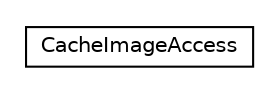 #!/usr/local/bin/dot
#
# Class diagram 
# Generated by UMLGraph version R5_6_6-8-g8d7759 (http://www.umlgraph.org/)
#

digraph G {
	edge [fontname="Helvetica",fontsize=10,labelfontname="Helvetica",labelfontsize=10];
	node [fontname="Helvetica",fontsize=10,shape=plaintext];
	nodesep=0.25;
	ranksep=0.5;
	// org.dddlib.image.cache.CacheImageAccess
	c17128 [label=<<table title="org.dddlib.image.cache.CacheImageAccess" border="0" cellborder="1" cellspacing="0" cellpadding="2" port="p" href="./CacheImageAccess.html">
		<tr><td><table border="0" cellspacing="0" cellpadding="1">
<tr><td align="center" balign="center"> CacheImageAccess </td></tr>
		</table></td></tr>
		</table>>, URL="./CacheImageAccess.html", fontname="Helvetica", fontcolor="black", fontsize=10.0];
}

